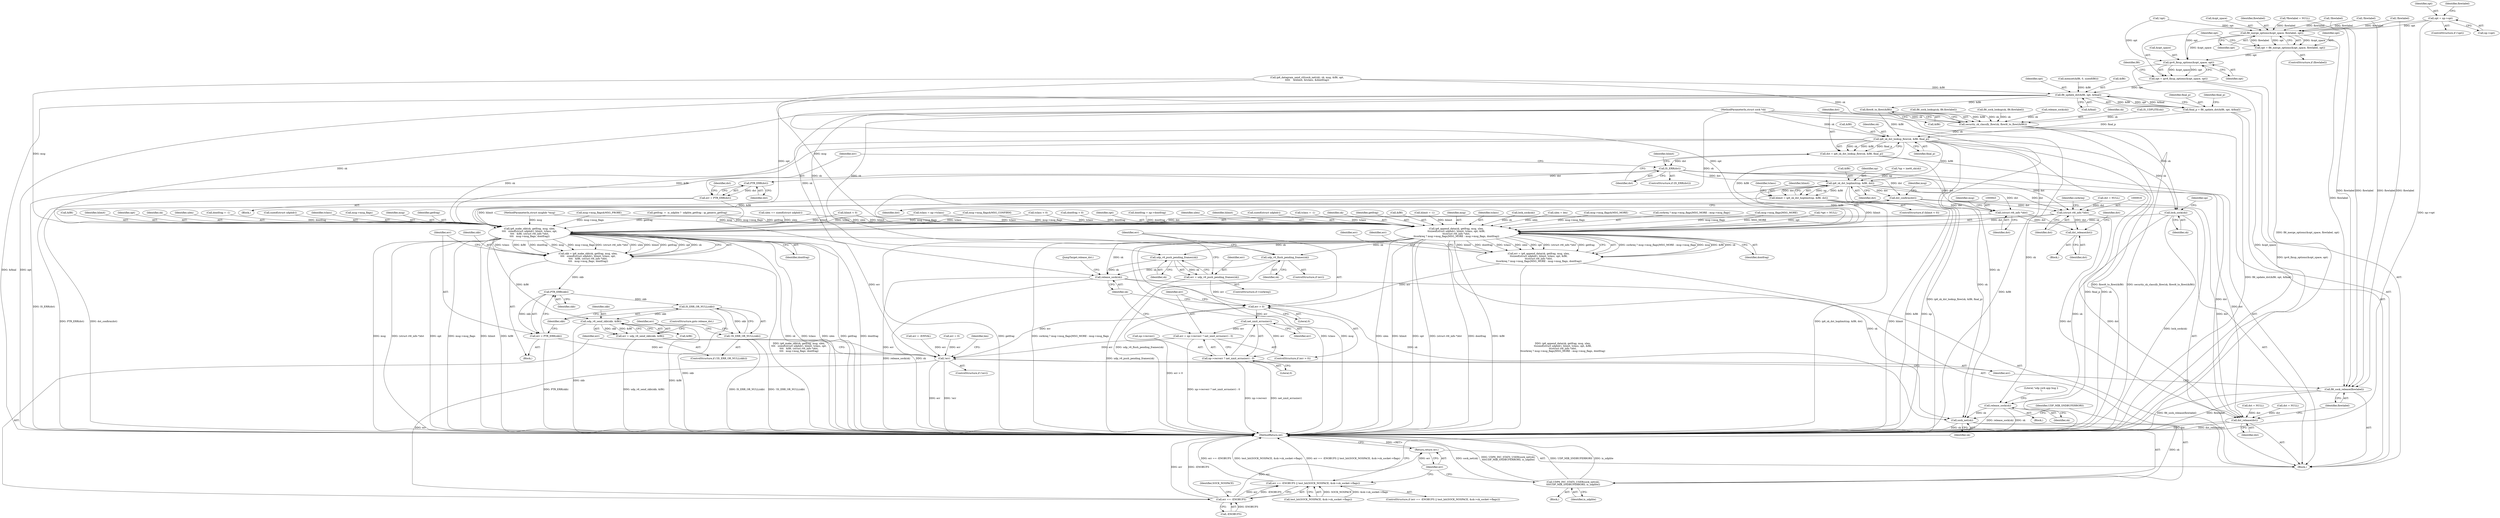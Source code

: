 digraph "1_linux_45f6fad84cc305103b28d73482b344d7f5b76f39_18@del" {
"1000649" [label="(Call,opt = np->opt)"];
"1000658" [label="(Call,fl6_merge_options(&opt_space, flowlabel, opt))"];
"1000656" [label="(Call,opt = fl6_merge_options(&opt_space, flowlabel, opt))"];
"1000665" [label="(Call,ipv6_fixup_options(&opt_space, opt))"];
"1000663" [label="(Call,opt = ipv6_fixup_options(&opt_space, opt))"];
"1000725" [label="(Call,fl6_update_dst(&fl6, opt, &final))"];
"1000723" [label="(Call,final_p = fl6_update_dst(&fl6, opt, &final))"];
"1000778" [label="(Call,ip6_sk_dst_lookup_flow(sk, &fl6, final_p))"];
"1000776" [label="(Call,dst = ip6_sk_dst_lookup_flow(sk, &fl6, final_p))"];
"1000784" [label="(Call,IS_ERR(dst))"];
"1000789" [label="(Call,PTR_ERR(dst))"];
"1000787" [label="(Call,err = PTR_ERR(dst))"];
"1000991" [label="(Call,!err)"];
"1000997" [label="(Call,err == -ENOBUFS)"];
"1000996" [label="(Call,err == -ENOBUFS || test_bit(SOCK_NOSPACE, &sk->sk_socket->flags))"];
"1001015" [label="(Return,return err;)"];
"1000801" [label="(Call,ip6_sk_dst_hoplimit(np, &fl6, dst))"];
"1000799" [label="(Call,hlimit = ip6_sk_dst_hoplimit(np, &fl6, dst))"];
"1000830" [label="(Call,ip6_make_skb(sk, getfrag, msg, ulen,\n\t\t\t\t   sizeof(struct udphdr), hlimit, tclass, opt,\n\t\t\t\t   &fl6, (struct rt6_info *)dst,\n\t\t\t\t   msg->msg_flags, dontfrag))"];
"1000828" [label="(Call,skb = ip6_make_skb(sk, getfrag, msg, ulen,\n\t\t\t\t   sizeof(struct udphdr), hlimit, tclass, opt,\n\t\t\t\t   &fl6, (struct rt6_info *)dst,\n\t\t\t\t   msg->msg_flags, dontfrag))"];
"1000851" [label="(Call,PTR_ERR(skb))"];
"1000849" [label="(Call,err = PTR_ERR(skb))"];
"1000855" [label="(Call,IS_ERR_OR_NULL(skb))"];
"1000854" [label="(Call,!IS_ERR_OR_NULL(skb))"];
"1000859" [label="(Call,udp_v6_send_skb(skb, &fl6))"];
"1000857" [label="(Call,err = udp_v6_send_skb(skb, &fl6))"];
"1001011" [label="(Call,sock_net(sk))"];
"1001010" [label="(Call,UDP6_INC_STATS_USER(sock_net(sk),\n\t\t\t\tUDP_MIB_SNDBUFERRORS, is_udplite))"];
"1000903" [label="(Call,ip6_append_data(sk, getfrag, msg, ulen,\n\t\tsizeof(struct udphdr), hlimit, tclass, opt, &fl6,\n\t\t(struct rt6_info *)dst,\n\t\tcorkreq ? msg->msg_flags|MSG_MORE : msg->msg_flags, dontfrag))"];
"1000901" [label="(Call,err = ip6_append_data(sk, getfrag, msg, ulen,\n\t\tsizeof(struct udphdr), hlimit, tclass, opt, &fl6,\n\t\t(struct rt6_info *)dst,\n\t\tcorkreq ? msg->msg_flags|MSG_MORE : msg->msg_flags, dontfrag))"];
"1000955" [label="(Call,err > 0)"];
"1000964" [label="(Call,net_xmit_errno(err))"];
"1000958" [label="(Call,err = np->recverr ? net_xmit_errno(err) : 0)"];
"1000960" [label="(Call,np->recverr ? net_xmit_errno(err) : 0)"];
"1000931" [label="(Call,udp_v6_flush_pending_frames(sk))"];
"1000967" [label="(Call,release_sock(sk))"];
"1000939" [label="(Call,udp_v6_push_pending_frames(sk))"];
"1000937" [label="(Call,err = udp_v6_push_pending_frames(sk))"];
"1000842" [label="(Call,(struct rt6_info *)dst)"];
"1000980" [label="(Call,dst_release(dst))"];
"1000986" [label="(Call,dst_release(dst))"];
"1000915" [label="(Call,(struct rt6_info *)dst)"];
"1001018" [label="(Call,dst_confirm(dst))"];
"1000864" [label="(Call,lock_sock(sk))"];
"1000872" [label="(Call,release_sock(sk))"];
"1000773" [label="(Call,flowi6_to_flowi(&fl6))"];
"1000771" [label="(Call,security_sk_classify_flow(sk, flowi6_to_flowi(&fl6)))"];
"1000988" [label="(Call,fl6_sock_release(flowlabel))"];
"1000790" [label="(Identifier,dst)"];
"1000859" [label="(Call,udp_v6_send_skb(skb, &fl6))"];
"1000772" [label="(Identifier,sk)"];
"1000888" [label="(Call,dontfrag < 0)"];
"1000961" [label="(Call,np->recverr)"];
"1000992" [label="(Identifier,err)"];
"1000857" [label="(Call,err = udp_v6_send_skb(skb, &fl6))"];
"1000830" [label="(Call,ip6_make_skb(sk, getfrag, msg, ulen,\n\t\t\t\t   sizeof(struct udphdr), hlimit, tclass, opt,\n\t\t\t\t   &fl6, (struct rt6_info *)dst,\n\t\t\t\t   msg->msg_flags, dontfrag))"];
"1001011" [label="(Call,sock_net(sk))"];
"1000828" [label="(Call,skb = ip6_make_skb(sk, getfrag, msg, ulen,\n\t\t\t\t   sizeof(struct udphdr), hlimit, tclass, opt,\n\t\t\t\t   &fl6, (struct rt6_info *)dst,\n\t\t\t\t   msg->msg_flags, dontfrag))"];
"1001010" [label="(Call,UDP6_INC_STATS_USER(sock_net(sk),\n\t\t\t\tUDP_MIB_SNDBUFERRORS, is_udplite))"];
"1001014" [label="(Identifier,is_udplite)"];
"1000869" [label="(Identifier,up)"];
"1000801" [label="(Call,ip6_sk_dst_hoplimit(np, &fl6, dst))"];
"1000954" [label="(ControlStructure,if (err > 0))"];
"1000919" [label="(Identifier,corkreq)"];
"1000958" [label="(Call,err = np->recverr ? net_xmit_errno(err) : 0)"];
"1000795" [label="(ControlStructure,if (hlimit < 0))"];
"1000912" [label="(Identifier,opt)"];
"1000668" [label="(Identifier,opt)"];
"1000989" [label="(Identifier,flowlabel)"];
"1000785" [label="(Identifier,dst)"];
"1000816" [label="(Call,msg->msg_flags&MSG_CONFIRM)"];
"1000902" [label="(Identifier,err)"];
"1000891" [label="(Call,dontfrag = np->dontfrag)"];
"1000999" [label="(Call,-ENOBUFS)"];
"1000853" [label="(ControlStructure,if (!IS_ERR_OR_NULL(skb)))"];
"1000938" [label="(Identifier,err)"];
"1000779" [label="(Identifier,sk)"];
"1000907" [label="(Identifier,ulen)"];
"1000658" [label="(Call,fl6_merge_options(&opt_space, flowlabel, opt))"];
"1000725" [label="(Call,fl6_update_dst(&fl6, opt, &final))"];
"1000957" [label="(Literal,0)"];
"1000728" [label="(Identifier,opt)"];
"1001025" [label="(Identifier,msg)"];
"1000910" [label="(Identifier,hlimit)"];
"1000782" [label="(Identifier,final_p)"];
"1000858" [label="(Identifier,err)"];
"1001009" [label="(Block,)"];
"1000188" [label="(Call,IS_UDPLITE(sk))"];
"1000981" [label="(Identifier,dst)"];
"1000871" [label="(Block,)"];
"1000661" [label="(Identifier,flowlabel)"];
"1000997" [label="(Call,err == -ENOBUFS)"];
"1000646" [label="(ControlStructure,if (!opt))"];
"1000908" [label="(Call,sizeof(struct udphdr))"];
"1000855" [label="(Call,IS_ERR_OR_NULL(skb))"];
"1000988" [label="(Call,fl6_sock_release(flowlabel))"];
"1000998" [label="(Identifier,err)"];
"1000787" [label="(Call,err = PTR_ERR(dst))"];
"1000832" [label="(Identifier,getfrag)"];
"1000126" [label="(Call,*np = inet6_sk(sk))"];
"1000650" [label="(Identifier,opt)"];
"1000665" [label="(Call,ipv6_fixup_options(&opt_space, opt))"];
"1000796" [label="(Call,hlimit < 0)"];
"1000939" [label="(Call,udp_v6_push_pending_frames(sk))"];
"1000159" [label="(Call,tclass = -1)"];
"1001023" [label="(Call,msg->msg_flags&MSG_PROBE)"];
"1000996" [label="(Call,err == -ENOBUFS || test_bit(SOCK_NOSPACE, &sk->sk_socket->flags))"];
"1000349" [label="(Call,getfrag  =  is_udplite ?  udplite_getfrag : ip_generic_getfrag)"];
"1000659" [label="(Call,&opt_space)"];
"1000904" [label="(Identifier,sk)"];
"1000829" [label="(Identifier,skb)"];
"1000861" [label="(Call,&fl6)"];
"1000872" [label="(Call,release_sock(sk))"];
"1000111" [label="(MethodParameterIn,struct msghdr *msg)"];
"1000968" [label="(Identifier,sk)"];
"1000649" [label="(Call,opt = np->opt)"];
"1000788" [label="(Identifier,err)"];
"1000810" [label="(Call,tclass = np->tclass)"];
"1000905" [label="(Identifier,getfrag)"];
"1000774" [label="(Call,&fl6)"];
"1000808" [label="(Identifier,tclass)"];
"1000799" [label="(Call,hlimit = ip6_sk_dst_hoplimit(np, &fl6, dst))"];
"1000138" [label="(Call,*flowlabel = NULL)"];
"1000797" [label="(Identifier,hlimit)"];
"1000864" [label="(Call,lock_sock(sk))"];
"1000965" [label="(Identifier,err)"];
"1000666" [label="(Call,&opt_space)"];
"1000860" [label="(Identifier,skb)"];
"1000445" [label="(Call,fl6_sock_lookup(sk, fl6.flowlabel))"];
"1000913" [label="(Call,&fl6)"];
"1000901" [label="(Call,err = ip6_append_data(sk, getfrag, msg, ulen,\n\t\tsizeof(struct udphdr), hlimit, tclass, opt, &fl6,\n\t\t(struct rt6_info *)dst,\n\t\tcorkreq ? msg->msg_flags|MSG_MORE : msg->msg_flags, dontfrag))"];
"1000991" [label="(Call,!err)"];
"1000381" [label="(Call,dst = NULL)"];
"1000615" [label="(Call,!flowlabel)"];
"1000980" [label="(Call,dst_release(dst))"];
"1000789" [label="(Call,PTR_ERR(dst))"];
"1000851" [label="(Call,PTR_ERR(skb))"];
"1000154" [label="(Call,hlimit = -1)"];
"1000826" [label="(Block,)"];
"1000771" [label="(Call,security_sk_classify_flow(sk, flowi6_to_flowi(&fl6)))"];
"1000833" [label="(Identifier,msg)"];
"1000654" [label="(ControlStructure,if (flowlabel))"];
"1000928" [label="(Identifier,dontfrag)"];
"1000850" [label="(Identifier,err)"];
"1000662" [label="(Identifier,opt)"];
"1000844" [label="(Identifier,dst)"];
"1000391" [label="(Call,memset(&fl6, 0, sizeof(fl6)))"];
"1000906" [label="(Identifier,msg)"];
"1000651" [label="(Call,np->opt)"];
"1000911" [label="(Identifier,tclass)"];
"1000937" [label="(Call,err = udp_v6_push_pending_frames(sk))"];
"1000807" [label="(Call,tclass < 0)"];
"1000846" [label="(Identifier,msg)"];
"1000671" [label="(Identifier,fl6)"];
"1000723" [label="(Call,final_p = fl6_update_dst(&fl6, opt, &final))"];
"1000986" [label="(Call,dst_release(dst))"];
"1000778" [label="(Call,ip6_sk_dst_lookup_flow(sk, &fl6, final_p))"];
"1000360" [label="(Call,lock_sock(sk))"];
"1000929" [label="(ControlStructure,if (err))"];
"1000585" [label="(Call,ip6_datagram_send_ctl(sock_net(sk), sk, msg, &fl6, opt,\n\t\t\t\t\t    &hlimit, &tclass, &dontfrag))"];
"1000656" [label="(Call,opt = fl6_merge_options(&opt_space, flowlabel, opt))"];
"1000110" [label="(MethodParameterIn,struct sock *sk)"];
"1001013" [label="(Identifier,UDP_MIB_SNDBUFERRORS)"];
"1001016" [label="(Identifier,err)"];
"1000987" [label="(Identifier,dst)"];
"1000959" [label="(Identifier,err)"];
"1000387" [label="(Call,ulen += sizeof(struct udphdr))"];
"1000840" [label="(Call,&fl6)"];
"1000837" [label="(Identifier,hlimit)"];
"1000903" [label="(Call,ip6_append_data(sk, getfrag, msg, ulen,\n\t\tsizeof(struct udphdr), hlimit, tclass, opt, &fl6,\n\t\t(struct rt6_info *)dst,\n\t\tcorkreq ? msg->msg_flags|MSG_MORE : msg->msg_flags, dontfrag))"];
"1000150" [label="(Call,ulen = len)"];
"1000990" [label="(ControlStructure,if (!err))"];
"1000175" [label="(Call,msg->msg_flags&MSG_MORE)"];
"1000983" [label="(Identifier,dst)"];
"1000647" [label="(Call,!opt)"];
"1000800" [label="(Identifier,hlimit)"];
"1000932" [label="(Identifier,sk)"];
"1000865" [label="(Identifier,sk)"];
"1000917" [label="(Identifier,dst)"];
"1000786" [label="(Block,)"];
"1000664" [label="(Identifier,opt)"];
"1000995" [label="(ControlStructure,if (err == -ENOBUFS || test_bit(SOCK_NOSPACE, &sk->sk_socket->flags)))"];
"1000842" [label="(Call,(struct rt6_info *)dst)"];
"1000792" [label="(Identifier,dst)"];
"1000776" [label="(Call,dst = ip6_sk_dst_lookup_flow(sk, &fl6, final_p))"];
"1000863" [label="(ControlStructure,goto release_dst;)"];
"1000852" [label="(Identifier,skb)"];
"1000854" [label="(Call,!IS_ERR_OR_NULL(skb))"];
"1000839" [label="(Identifier,opt)"];
"1000848" [label="(Identifier,dontfrag)"];
"1001002" [label="(Identifier,SOCK_NOSPACE)"];
"1000777" [label="(Identifier,dst)"];
"1000831" [label="(Identifier,sk)"];
"1000982" [label="(Call,dst = NULL)"];
"1000780" [label="(Call,&fl6)"];
"1000930" [label="(Identifier,err)"];
"1000626" [label="(Call,!flowlabel)"];
"1000113" [label="(Block,)"];
"1000849" [label="(Call,err = PTR_ERR(skb))"];
"1000834" [label="(Identifier,ulen)"];
"1000805" [label="(Identifier,dst)"];
"1000918" [label="(Call,corkreq ? msg->msg_flags|MSG_MORE : msg->msg_flags)"];
"1000803" [label="(Call,&fl6)"];
"1000969" [label="(JumpTarget,release_dst:)"];
"1000873" [label="(Identifier,sk)"];
"1000876" [label="(Call,err = -EINVAL)"];
"1001018" [label="(Call,dst_confirm(dst))"];
"1001012" [label="(Identifier,sk)"];
"1000920" [label="(Call,msg->msg_flags|MSG_MORE)"];
"1000620" [label="(Call,fl6_sock_lookup(sk, fl6.flowlabel))"];
"1001001" [label="(Call,test_bit(SOCK_NOSPACE, &sk->sk_socket->flags))"];
"1000934" [label="(ControlStructure,if (!corkreq))"];
"1000964" [label="(Call,net_xmit_errno(err))"];
"1000966" [label="(Literal,0)"];
"1000979" [label="(Block,)"];
"1000875" [label="(Literal,\"udp cork app bug 2\n\")"];
"1000385" [label="(Call,release_sock(sk))"];
"1000856" [label="(Identifier,skb)"];
"1000967" [label="(Call,release_sock(sk))"];
"1000663" [label="(Call,opt = ipv6_fixup_options(&opt_space, opt))"];
"1000802" [label="(Identifier,np)"];
"1000729" [label="(Call,&final)"];
"1000783" [label="(ControlStructure,if (IS_ERR(dst)))"];
"1000657" [label="(Identifier,opt)"];
"1000164" [label="(Call,dontfrag = -1)"];
"1001019" [label="(Identifier,dst)"];
"1000134" [label="(Call,*opt = NULL)"];
"1000960" [label="(Call,np->recverr ? net_xmit_errno(err) : 0)"];
"1000915" [label="(Call,(struct rt6_info *)dst)"];
"1000931" [label="(Call,udp_v6_flush_pending_frames(sk))"];
"1001015" [label="(Return,return err;)"];
"1000726" [label="(Call,&fl6)"];
"1000835" [label="(Call,sizeof(struct udphdr))"];
"1000940" [label="(Identifier,sk)"];
"1000773" [label="(Call,flowi6_to_flowi(&fl6))"];
"1001030" [label="(Call,err = 0)"];
"1000956" [label="(Identifier,err)"];
"1000724" [label="(Identifier,final_p)"];
"1000784" [label="(Call,IS_ERR(dst))"];
"1000994" [label="(Identifier,len)"];
"1000732" [label="(Identifier,final_p)"];
"1000451" [label="(Call,!flowlabel)"];
"1000791" [label="(Call,dst = NULL)"];
"1000955" [label="(Call,err > 0)"];
"1000838" [label="(Identifier,tclass)"];
"1001034" [label="(MethodReturn,int)"];
"1000655" [label="(Identifier,flowlabel)"];
"1000845" [label="(Call,msg->msg_flags)"];
"1000649" -> "1000646"  [label="AST: "];
"1000649" -> "1000651"  [label="CFG: "];
"1000650" -> "1000649"  [label="AST: "];
"1000651" -> "1000649"  [label="AST: "];
"1000655" -> "1000649"  [label="CFG: "];
"1000649" -> "1001034"  [label="DDG: np->opt"];
"1000649" -> "1000658"  [label="DDG: opt"];
"1000649" -> "1000665"  [label="DDG: opt"];
"1000658" -> "1000656"  [label="AST: "];
"1000658" -> "1000662"  [label="CFG: "];
"1000659" -> "1000658"  [label="AST: "];
"1000661" -> "1000658"  [label="AST: "];
"1000662" -> "1000658"  [label="AST: "];
"1000656" -> "1000658"  [label="CFG: "];
"1000658" -> "1000656"  [label="DDG: &opt_space"];
"1000658" -> "1000656"  [label="DDG: flowlabel"];
"1000658" -> "1000656"  [label="DDG: opt"];
"1000626" -> "1000658"  [label="DDG: flowlabel"];
"1000451" -> "1000658"  [label="DDG: flowlabel"];
"1000615" -> "1000658"  [label="DDG: flowlabel"];
"1000138" -> "1000658"  [label="DDG: flowlabel"];
"1000647" -> "1000658"  [label="DDG: opt"];
"1000658" -> "1000665"  [label="DDG: &opt_space"];
"1000658" -> "1000988"  [label="DDG: flowlabel"];
"1000656" -> "1000654"  [label="AST: "];
"1000657" -> "1000656"  [label="AST: "];
"1000664" -> "1000656"  [label="CFG: "];
"1000656" -> "1001034"  [label="DDG: fl6_merge_options(&opt_space, flowlabel, opt)"];
"1000656" -> "1000665"  [label="DDG: opt"];
"1000665" -> "1000663"  [label="AST: "];
"1000665" -> "1000668"  [label="CFG: "];
"1000666" -> "1000665"  [label="AST: "];
"1000668" -> "1000665"  [label="AST: "];
"1000663" -> "1000665"  [label="CFG: "];
"1000665" -> "1001034"  [label="DDG: &opt_space"];
"1000665" -> "1000663"  [label="DDG: &opt_space"];
"1000665" -> "1000663"  [label="DDG: opt"];
"1000647" -> "1000665"  [label="DDG: opt"];
"1000663" -> "1000113"  [label="AST: "];
"1000664" -> "1000663"  [label="AST: "];
"1000671" -> "1000663"  [label="CFG: "];
"1000663" -> "1001034"  [label="DDG: ipv6_fixup_options(&opt_space, opt)"];
"1000663" -> "1000725"  [label="DDG: opt"];
"1000725" -> "1000723"  [label="AST: "];
"1000725" -> "1000729"  [label="CFG: "];
"1000726" -> "1000725"  [label="AST: "];
"1000728" -> "1000725"  [label="AST: "];
"1000729" -> "1000725"  [label="AST: "];
"1000723" -> "1000725"  [label="CFG: "];
"1000725" -> "1001034"  [label="DDG: &final"];
"1000725" -> "1001034"  [label="DDG: opt"];
"1000725" -> "1000723"  [label="DDG: &fl6"];
"1000725" -> "1000723"  [label="DDG: opt"];
"1000725" -> "1000723"  [label="DDG: &final"];
"1000585" -> "1000725"  [label="DDG: &fl6"];
"1000391" -> "1000725"  [label="DDG: &fl6"];
"1000725" -> "1000773"  [label="DDG: &fl6"];
"1000725" -> "1000830"  [label="DDG: opt"];
"1000725" -> "1000903"  [label="DDG: opt"];
"1000723" -> "1000113"  [label="AST: "];
"1000724" -> "1000723"  [label="AST: "];
"1000732" -> "1000723"  [label="CFG: "];
"1000723" -> "1001034"  [label="DDG: fl6_update_dst(&fl6, opt, &final)"];
"1000723" -> "1000778"  [label="DDG: final_p"];
"1000778" -> "1000776"  [label="AST: "];
"1000778" -> "1000782"  [label="CFG: "];
"1000779" -> "1000778"  [label="AST: "];
"1000780" -> "1000778"  [label="AST: "];
"1000782" -> "1000778"  [label="AST: "];
"1000776" -> "1000778"  [label="CFG: "];
"1000778" -> "1001034"  [label="DDG: &fl6"];
"1000778" -> "1001034"  [label="DDG: final_p"];
"1000778" -> "1001034"  [label="DDG: sk"];
"1000778" -> "1000776"  [label="DDG: sk"];
"1000778" -> "1000776"  [label="DDG: &fl6"];
"1000778" -> "1000776"  [label="DDG: final_p"];
"1000771" -> "1000778"  [label="DDG: sk"];
"1000110" -> "1000778"  [label="DDG: sk"];
"1000773" -> "1000778"  [label="DDG: &fl6"];
"1000778" -> "1000801"  [label="DDG: &fl6"];
"1000778" -> "1000830"  [label="DDG: sk"];
"1000778" -> "1000830"  [label="DDG: &fl6"];
"1000778" -> "1000864"  [label="DDG: sk"];
"1000778" -> "1000903"  [label="DDG: &fl6"];
"1000778" -> "1001011"  [label="DDG: sk"];
"1000776" -> "1000113"  [label="AST: "];
"1000777" -> "1000776"  [label="AST: "];
"1000785" -> "1000776"  [label="CFG: "];
"1000776" -> "1001034"  [label="DDG: ip6_sk_dst_lookup_flow(sk, &fl6, final_p)"];
"1000776" -> "1000784"  [label="DDG: dst"];
"1000784" -> "1000783"  [label="AST: "];
"1000784" -> "1000785"  [label="CFG: "];
"1000785" -> "1000784"  [label="AST: "];
"1000788" -> "1000784"  [label="CFG: "];
"1000797" -> "1000784"  [label="CFG: "];
"1000784" -> "1001034"  [label="DDG: IS_ERR(dst)"];
"1000784" -> "1000789"  [label="DDG: dst"];
"1000784" -> "1000801"  [label="DDG: dst"];
"1000784" -> "1000842"  [label="DDG: dst"];
"1000784" -> "1000915"  [label="DDG: dst"];
"1000784" -> "1000986"  [label="DDG: dst"];
"1000784" -> "1001018"  [label="DDG: dst"];
"1000789" -> "1000787"  [label="AST: "];
"1000789" -> "1000790"  [label="CFG: "];
"1000790" -> "1000789"  [label="AST: "];
"1000787" -> "1000789"  [label="CFG: "];
"1000789" -> "1000787"  [label="DDG: dst"];
"1000787" -> "1000786"  [label="AST: "];
"1000788" -> "1000787"  [label="AST: "];
"1000792" -> "1000787"  [label="CFG: "];
"1000787" -> "1001034"  [label="DDG: PTR_ERR(dst)"];
"1000787" -> "1000991"  [label="DDG: err"];
"1000991" -> "1000990"  [label="AST: "];
"1000991" -> "1000992"  [label="CFG: "];
"1000992" -> "1000991"  [label="AST: "];
"1000994" -> "1000991"  [label="CFG: "];
"1000998" -> "1000991"  [label="CFG: "];
"1000991" -> "1001034"  [label="DDG: !err"];
"1000991" -> "1001034"  [label="DDG: err"];
"1000857" -> "1000991"  [label="DDG: err"];
"1000849" -> "1000991"  [label="DDG: err"];
"1000958" -> "1000991"  [label="DDG: err"];
"1001030" -> "1000991"  [label="DDG: err"];
"1000955" -> "1000991"  [label="DDG: err"];
"1000876" -> "1000991"  [label="DDG: err"];
"1000991" -> "1000997"  [label="DDG: err"];
"1000997" -> "1000996"  [label="AST: "];
"1000997" -> "1000999"  [label="CFG: "];
"1000998" -> "1000997"  [label="AST: "];
"1000999" -> "1000997"  [label="AST: "];
"1001002" -> "1000997"  [label="CFG: "];
"1000996" -> "1000997"  [label="CFG: "];
"1000997" -> "1001034"  [label="DDG: err"];
"1000997" -> "1001034"  [label="DDG: -ENOBUFS"];
"1000997" -> "1000996"  [label="DDG: err"];
"1000997" -> "1000996"  [label="DDG: -ENOBUFS"];
"1000999" -> "1000997"  [label="DDG: ENOBUFS"];
"1000997" -> "1001015"  [label="DDG: err"];
"1000996" -> "1000995"  [label="AST: "];
"1000996" -> "1001001"  [label="CFG: "];
"1001001" -> "1000996"  [label="AST: "];
"1001012" -> "1000996"  [label="CFG: "];
"1001016" -> "1000996"  [label="CFG: "];
"1000996" -> "1001034"  [label="DDG: err == -ENOBUFS || test_bit(SOCK_NOSPACE, &sk->sk_socket->flags)"];
"1000996" -> "1001034"  [label="DDG: err == -ENOBUFS"];
"1000996" -> "1001034"  [label="DDG: test_bit(SOCK_NOSPACE, &sk->sk_socket->flags)"];
"1001001" -> "1000996"  [label="DDG: SOCK_NOSPACE"];
"1001001" -> "1000996"  [label="DDG: &sk->sk_socket->flags"];
"1001015" -> "1000113"  [label="AST: "];
"1001015" -> "1001016"  [label="CFG: "];
"1001016" -> "1001015"  [label="AST: "];
"1001034" -> "1001015"  [label="CFG: "];
"1001015" -> "1001034"  [label="DDG: <RET>"];
"1001016" -> "1001015"  [label="DDG: err"];
"1000801" -> "1000799"  [label="AST: "];
"1000801" -> "1000805"  [label="CFG: "];
"1000802" -> "1000801"  [label="AST: "];
"1000803" -> "1000801"  [label="AST: "];
"1000805" -> "1000801"  [label="AST: "];
"1000799" -> "1000801"  [label="CFG: "];
"1000801" -> "1001034"  [label="DDG: &fl6"];
"1000801" -> "1001034"  [label="DDG: np"];
"1000801" -> "1000799"  [label="DDG: np"];
"1000801" -> "1000799"  [label="DDG: &fl6"];
"1000801" -> "1000799"  [label="DDG: dst"];
"1000126" -> "1000801"  [label="DDG: np"];
"1000801" -> "1000830"  [label="DDG: &fl6"];
"1000801" -> "1000842"  [label="DDG: dst"];
"1000801" -> "1000903"  [label="DDG: &fl6"];
"1000801" -> "1000915"  [label="DDG: dst"];
"1000801" -> "1000986"  [label="DDG: dst"];
"1000801" -> "1001018"  [label="DDG: dst"];
"1000799" -> "1000795"  [label="AST: "];
"1000800" -> "1000799"  [label="AST: "];
"1000808" -> "1000799"  [label="CFG: "];
"1000799" -> "1001034"  [label="DDG: hlimit"];
"1000799" -> "1001034"  [label="DDG: ip6_sk_dst_hoplimit(np, &fl6, dst)"];
"1000799" -> "1000830"  [label="DDG: hlimit"];
"1000799" -> "1000903"  [label="DDG: hlimit"];
"1000830" -> "1000828"  [label="AST: "];
"1000830" -> "1000848"  [label="CFG: "];
"1000831" -> "1000830"  [label="AST: "];
"1000832" -> "1000830"  [label="AST: "];
"1000833" -> "1000830"  [label="AST: "];
"1000834" -> "1000830"  [label="AST: "];
"1000835" -> "1000830"  [label="AST: "];
"1000837" -> "1000830"  [label="AST: "];
"1000838" -> "1000830"  [label="AST: "];
"1000839" -> "1000830"  [label="AST: "];
"1000840" -> "1000830"  [label="AST: "];
"1000842" -> "1000830"  [label="AST: "];
"1000845" -> "1000830"  [label="AST: "];
"1000848" -> "1000830"  [label="AST: "];
"1000828" -> "1000830"  [label="CFG: "];
"1000830" -> "1001034"  [label="DDG: tclass"];
"1000830" -> "1001034"  [label="DDG: ulen"];
"1000830" -> "1001034"  [label="DDG: getfrag"];
"1000830" -> "1001034"  [label="DDG: dontfrag"];
"1000830" -> "1001034"  [label="DDG: msg"];
"1000830" -> "1001034"  [label="DDG: (struct rt6_info *)dst"];
"1000830" -> "1001034"  [label="DDG: opt"];
"1000830" -> "1001034"  [label="DDG: msg->msg_flags"];
"1000830" -> "1001034"  [label="DDG: hlimit"];
"1000830" -> "1001034"  [label="DDG: &fl6"];
"1000830" -> "1001034"  [label="DDG: sk"];
"1000830" -> "1000828"  [label="DDG: tclass"];
"1000830" -> "1000828"  [label="DDG: &fl6"];
"1000830" -> "1000828"  [label="DDG: dontfrag"];
"1000830" -> "1000828"  [label="DDG: msg"];
"1000830" -> "1000828"  [label="DDG: msg->msg_flags"];
"1000830" -> "1000828"  [label="DDG: (struct rt6_info *)dst"];
"1000830" -> "1000828"  [label="DDG: ulen"];
"1000830" -> "1000828"  [label="DDG: hlimit"];
"1000830" -> "1000828"  [label="DDG: getfrag"];
"1000830" -> "1000828"  [label="DDG: opt"];
"1000830" -> "1000828"  [label="DDG: sk"];
"1000110" -> "1000830"  [label="DDG: sk"];
"1000349" -> "1000830"  [label="DDG: getfrag"];
"1000585" -> "1000830"  [label="DDG: msg"];
"1000111" -> "1000830"  [label="DDG: msg"];
"1000387" -> "1000830"  [label="DDG: ulen"];
"1000796" -> "1000830"  [label="DDG: hlimit"];
"1000807" -> "1000830"  [label="DDG: tclass"];
"1000810" -> "1000830"  [label="DDG: tclass"];
"1000842" -> "1000830"  [label="DDG: dst"];
"1001023" -> "1000830"  [label="DDG: msg->msg_flags"];
"1000816" -> "1000830"  [label="DDG: msg->msg_flags"];
"1000164" -> "1000830"  [label="DDG: dontfrag"];
"1000830" -> "1000859"  [label="DDG: &fl6"];
"1000830" -> "1001011"  [label="DDG: sk"];
"1000828" -> "1000826"  [label="AST: "];
"1000829" -> "1000828"  [label="AST: "];
"1000850" -> "1000828"  [label="CFG: "];
"1000828" -> "1001034"  [label="DDG: ip6_make_skb(sk, getfrag, msg, ulen,\n\t\t\t\t   sizeof(struct udphdr), hlimit, tclass, opt,\n\t\t\t\t   &fl6, (struct rt6_info *)dst,\n\t\t\t\t   msg->msg_flags, dontfrag)"];
"1000828" -> "1000851"  [label="DDG: skb"];
"1000851" -> "1000849"  [label="AST: "];
"1000851" -> "1000852"  [label="CFG: "];
"1000852" -> "1000851"  [label="AST: "];
"1000849" -> "1000851"  [label="CFG: "];
"1000851" -> "1000849"  [label="DDG: skb"];
"1000851" -> "1000855"  [label="DDG: skb"];
"1000849" -> "1000826"  [label="AST: "];
"1000850" -> "1000849"  [label="AST: "];
"1000856" -> "1000849"  [label="CFG: "];
"1000849" -> "1001034"  [label="DDG: PTR_ERR(skb)"];
"1000855" -> "1000854"  [label="AST: "];
"1000855" -> "1000856"  [label="CFG: "];
"1000856" -> "1000855"  [label="AST: "];
"1000854" -> "1000855"  [label="CFG: "];
"1000855" -> "1001034"  [label="DDG: skb"];
"1000855" -> "1000854"  [label="DDG: skb"];
"1000855" -> "1000859"  [label="DDG: skb"];
"1000854" -> "1000853"  [label="AST: "];
"1000858" -> "1000854"  [label="CFG: "];
"1000863" -> "1000854"  [label="CFG: "];
"1000854" -> "1001034"  [label="DDG: IS_ERR_OR_NULL(skb)"];
"1000854" -> "1001034"  [label="DDG: !IS_ERR_OR_NULL(skb)"];
"1000859" -> "1000857"  [label="AST: "];
"1000859" -> "1000861"  [label="CFG: "];
"1000860" -> "1000859"  [label="AST: "];
"1000861" -> "1000859"  [label="AST: "];
"1000857" -> "1000859"  [label="CFG: "];
"1000859" -> "1001034"  [label="DDG: skb"];
"1000859" -> "1001034"  [label="DDG: &fl6"];
"1000859" -> "1000857"  [label="DDG: skb"];
"1000859" -> "1000857"  [label="DDG: &fl6"];
"1000857" -> "1000853"  [label="AST: "];
"1000858" -> "1000857"  [label="AST: "];
"1000863" -> "1000857"  [label="CFG: "];
"1000857" -> "1001034"  [label="DDG: udp_v6_send_skb(skb, &fl6)"];
"1001011" -> "1001010"  [label="AST: "];
"1001011" -> "1001012"  [label="CFG: "];
"1001012" -> "1001011"  [label="AST: "];
"1001013" -> "1001011"  [label="CFG: "];
"1001011" -> "1001034"  [label="DDG: sk"];
"1001011" -> "1001010"  [label="DDG: sk"];
"1000872" -> "1001011"  [label="DDG: sk"];
"1000967" -> "1001011"  [label="DDG: sk"];
"1000110" -> "1001011"  [label="DDG: sk"];
"1001010" -> "1001009"  [label="AST: "];
"1001010" -> "1001014"  [label="CFG: "];
"1001013" -> "1001010"  [label="AST: "];
"1001014" -> "1001010"  [label="AST: "];
"1001016" -> "1001010"  [label="CFG: "];
"1001010" -> "1001034"  [label="DDG: UDP_MIB_SNDBUFERRORS"];
"1001010" -> "1001034"  [label="DDG: is_udplite"];
"1001010" -> "1001034"  [label="DDG: sock_net(sk)"];
"1001010" -> "1001034"  [label="DDG: UDP6_INC_STATS_USER(sock_net(sk),\n\t\t\t\tUDP_MIB_SNDBUFERRORS, is_udplite)"];
"1000903" -> "1000901"  [label="AST: "];
"1000903" -> "1000928"  [label="CFG: "];
"1000904" -> "1000903"  [label="AST: "];
"1000905" -> "1000903"  [label="AST: "];
"1000906" -> "1000903"  [label="AST: "];
"1000907" -> "1000903"  [label="AST: "];
"1000908" -> "1000903"  [label="AST: "];
"1000910" -> "1000903"  [label="AST: "];
"1000911" -> "1000903"  [label="AST: "];
"1000912" -> "1000903"  [label="AST: "];
"1000913" -> "1000903"  [label="AST: "];
"1000915" -> "1000903"  [label="AST: "];
"1000918" -> "1000903"  [label="AST: "];
"1000928" -> "1000903"  [label="AST: "];
"1000901" -> "1000903"  [label="CFG: "];
"1000903" -> "1001034"  [label="DDG: getfrag"];
"1000903" -> "1001034"  [label="DDG: corkreq ? msg->msg_flags|MSG_MORE : msg->msg_flags"];
"1000903" -> "1001034"  [label="DDG: tclass"];
"1000903" -> "1001034"  [label="DDG: msg"];
"1000903" -> "1001034"  [label="DDG: ulen"];
"1000903" -> "1001034"  [label="DDG: hlimit"];
"1000903" -> "1001034"  [label="DDG: opt"];
"1000903" -> "1001034"  [label="DDG: (struct rt6_info *)dst"];
"1000903" -> "1001034"  [label="DDG: dontfrag"];
"1000903" -> "1001034"  [label="DDG: &fl6"];
"1000903" -> "1000901"  [label="DDG: corkreq ? msg->msg_flags|MSG_MORE : msg->msg_flags"];
"1000903" -> "1000901"  [label="DDG: msg"];
"1000903" -> "1000901"  [label="DDG: &fl6"];
"1000903" -> "1000901"  [label="DDG: sk"];
"1000903" -> "1000901"  [label="DDG: hlimit"];
"1000903" -> "1000901"  [label="DDG: dontfrag"];
"1000903" -> "1000901"  [label="DDG: tclass"];
"1000903" -> "1000901"  [label="DDG: ulen"];
"1000903" -> "1000901"  [label="DDG: opt"];
"1000903" -> "1000901"  [label="DDG: (struct rt6_info *)dst"];
"1000903" -> "1000901"  [label="DDG: getfrag"];
"1000360" -> "1000903"  [label="DDG: sk"];
"1000864" -> "1000903"  [label="DDG: sk"];
"1000110" -> "1000903"  [label="DDG: sk"];
"1000349" -> "1000903"  [label="DDG: getfrag"];
"1000585" -> "1000903"  [label="DDG: msg"];
"1000111" -> "1000903"  [label="DDG: msg"];
"1000150" -> "1000903"  [label="DDG: ulen"];
"1000387" -> "1000903"  [label="DDG: ulen"];
"1000154" -> "1000903"  [label="DDG: hlimit"];
"1000796" -> "1000903"  [label="DDG: hlimit"];
"1000807" -> "1000903"  [label="DDG: tclass"];
"1000159" -> "1000903"  [label="DDG: tclass"];
"1000810" -> "1000903"  [label="DDG: tclass"];
"1000134" -> "1000903"  [label="DDG: opt"];
"1000915" -> "1000903"  [label="DDG: dst"];
"1000920" -> "1000903"  [label="DDG: msg->msg_flags"];
"1000920" -> "1000903"  [label="DDG: MSG_MORE"];
"1001023" -> "1000903"  [label="DDG: msg->msg_flags"];
"1000816" -> "1000903"  [label="DDG: msg->msg_flags"];
"1000175" -> "1000903"  [label="DDG: msg->msg_flags"];
"1000891" -> "1000903"  [label="DDG: dontfrag"];
"1000888" -> "1000903"  [label="DDG: dontfrag"];
"1000903" -> "1000931"  [label="DDG: sk"];
"1000903" -> "1000939"  [label="DDG: sk"];
"1000903" -> "1000967"  [label="DDG: sk"];
"1000901" -> "1000113"  [label="AST: "];
"1000902" -> "1000901"  [label="AST: "];
"1000930" -> "1000901"  [label="CFG: "];
"1000901" -> "1001034"  [label="DDG: ip6_append_data(sk, getfrag, msg, ulen,\n\t\tsizeof(struct udphdr), hlimit, tclass, opt, &fl6,\n\t\t(struct rt6_info *)dst,\n\t\tcorkreq ? msg->msg_flags|MSG_MORE : msg->msg_flags, dontfrag)"];
"1000901" -> "1000955"  [label="DDG: err"];
"1000955" -> "1000954"  [label="AST: "];
"1000955" -> "1000957"  [label="CFG: "];
"1000956" -> "1000955"  [label="AST: "];
"1000957" -> "1000955"  [label="AST: "];
"1000959" -> "1000955"  [label="CFG: "];
"1000968" -> "1000955"  [label="CFG: "];
"1000955" -> "1001034"  [label="DDG: err > 0"];
"1000937" -> "1000955"  [label="DDG: err"];
"1000955" -> "1000964"  [label="DDG: err"];
"1000964" -> "1000960"  [label="AST: "];
"1000964" -> "1000965"  [label="CFG: "];
"1000965" -> "1000964"  [label="AST: "];
"1000960" -> "1000964"  [label="CFG: "];
"1000964" -> "1000958"  [label="DDG: err"];
"1000964" -> "1000960"  [label="DDG: err"];
"1000958" -> "1000954"  [label="AST: "];
"1000958" -> "1000960"  [label="CFG: "];
"1000959" -> "1000958"  [label="AST: "];
"1000960" -> "1000958"  [label="AST: "];
"1000968" -> "1000958"  [label="CFG: "];
"1000958" -> "1001034"  [label="DDG: np->recverr ? net_xmit_errno(err) : 0"];
"1000960" -> "1000966"  [label="CFG: "];
"1000961" -> "1000960"  [label="AST: "];
"1000966" -> "1000960"  [label="AST: "];
"1000960" -> "1001034"  [label="DDG: net_xmit_errno(err)"];
"1000960" -> "1001034"  [label="DDG: np->recverr"];
"1000931" -> "1000929"  [label="AST: "];
"1000931" -> "1000932"  [label="CFG: "];
"1000932" -> "1000931"  [label="AST: "];
"1000956" -> "1000931"  [label="CFG: "];
"1000931" -> "1001034"  [label="DDG: udp_v6_flush_pending_frames(sk)"];
"1000110" -> "1000931"  [label="DDG: sk"];
"1000931" -> "1000967"  [label="DDG: sk"];
"1000967" -> "1000113"  [label="AST: "];
"1000967" -> "1000968"  [label="CFG: "];
"1000968" -> "1000967"  [label="AST: "];
"1000969" -> "1000967"  [label="CFG: "];
"1000967" -> "1001034"  [label="DDG: release_sock(sk)"];
"1000967" -> "1001034"  [label="DDG: sk"];
"1000939" -> "1000967"  [label="DDG: sk"];
"1000110" -> "1000967"  [label="DDG: sk"];
"1000939" -> "1000937"  [label="AST: "];
"1000939" -> "1000940"  [label="CFG: "];
"1000940" -> "1000939"  [label="AST: "];
"1000937" -> "1000939"  [label="CFG: "];
"1000939" -> "1000937"  [label="DDG: sk"];
"1000110" -> "1000939"  [label="DDG: sk"];
"1000937" -> "1000934"  [label="AST: "];
"1000938" -> "1000937"  [label="AST: "];
"1000956" -> "1000937"  [label="CFG: "];
"1000937" -> "1001034"  [label="DDG: udp_v6_push_pending_frames(sk)"];
"1000842" -> "1000844"  [label="CFG: "];
"1000843" -> "1000842"  [label="AST: "];
"1000844" -> "1000842"  [label="AST: "];
"1000846" -> "1000842"  [label="CFG: "];
"1001018" -> "1000842"  [label="DDG: dst"];
"1000842" -> "1000980"  [label="DDG: dst"];
"1000842" -> "1000986"  [label="DDG: dst"];
"1000980" -> "1000979"  [label="AST: "];
"1000980" -> "1000981"  [label="CFG: "];
"1000981" -> "1000980"  [label="AST: "];
"1000983" -> "1000980"  [label="CFG: "];
"1000915" -> "1000980"  [label="DDG: dst"];
"1000986" -> "1000113"  [label="AST: "];
"1000986" -> "1000987"  [label="CFG: "];
"1000987" -> "1000986"  [label="AST: "];
"1000989" -> "1000986"  [label="CFG: "];
"1000986" -> "1001034"  [label="DDG: dst"];
"1000986" -> "1001034"  [label="DDG: dst_release(dst)"];
"1000791" -> "1000986"  [label="DDG: dst"];
"1001018" -> "1000986"  [label="DDG: dst"];
"1000982" -> "1000986"  [label="DDG: dst"];
"1000915" -> "1000986"  [label="DDG: dst"];
"1000915" -> "1000917"  [label="CFG: "];
"1000916" -> "1000915"  [label="AST: "];
"1000917" -> "1000915"  [label="AST: "];
"1000919" -> "1000915"  [label="CFG: "];
"1001018" -> "1000915"  [label="DDG: dst"];
"1000381" -> "1000915"  [label="DDG: dst"];
"1001018" -> "1000113"  [label="AST: "];
"1001018" -> "1001019"  [label="CFG: "];
"1001019" -> "1001018"  [label="AST: "];
"1001025" -> "1001018"  [label="CFG: "];
"1001018" -> "1001034"  [label="DDG: dst_confirm(dst)"];
"1000864" -> "1000113"  [label="AST: "];
"1000864" -> "1000865"  [label="CFG: "];
"1000865" -> "1000864"  [label="AST: "];
"1000869" -> "1000864"  [label="CFG: "];
"1000864" -> "1001034"  [label="DDG: lock_sock(sk)"];
"1000110" -> "1000864"  [label="DDG: sk"];
"1000864" -> "1000872"  [label="DDG: sk"];
"1000872" -> "1000871"  [label="AST: "];
"1000872" -> "1000873"  [label="CFG: "];
"1000873" -> "1000872"  [label="AST: "];
"1000875" -> "1000872"  [label="CFG: "];
"1000872" -> "1001034"  [label="DDG: release_sock(sk)"];
"1000872" -> "1001034"  [label="DDG: sk"];
"1000110" -> "1000872"  [label="DDG: sk"];
"1000773" -> "1000771"  [label="AST: "];
"1000773" -> "1000774"  [label="CFG: "];
"1000774" -> "1000773"  [label="AST: "];
"1000771" -> "1000773"  [label="CFG: "];
"1000773" -> "1000771"  [label="DDG: &fl6"];
"1000771" -> "1000113"  [label="AST: "];
"1000772" -> "1000771"  [label="AST: "];
"1000777" -> "1000771"  [label="CFG: "];
"1000771" -> "1001034"  [label="DDG: flowi6_to_flowi(&fl6)"];
"1000771" -> "1001034"  [label="DDG: security_sk_classify_flow(sk, flowi6_to_flowi(&fl6))"];
"1000620" -> "1000771"  [label="DDG: sk"];
"1000188" -> "1000771"  [label="DDG: sk"];
"1000585" -> "1000771"  [label="DDG: sk"];
"1000445" -> "1000771"  [label="DDG: sk"];
"1000385" -> "1000771"  [label="DDG: sk"];
"1000110" -> "1000771"  [label="DDG: sk"];
"1000988" -> "1000113"  [label="AST: "];
"1000988" -> "1000989"  [label="CFG: "];
"1000989" -> "1000988"  [label="AST: "];
"1000992" -> "1000988"  [label="CFG: "];
"1000988" -> "1001034"  [label="DDG: fl6_sock_release(flowlabel)"];
"1000988" -> "1001034"  [label="DDG: flowlabel"];
"1000626" -> "1000988"  [label="DDG: flowlabel"];
"1000451" -> "1000988"  [label="DDG: flowlabel"];
"1000615" -> "1000988"  [label="DDG: flowlabel"];
"1000138" -> "1000988"  [label="DDG: flowlabel"];
}
